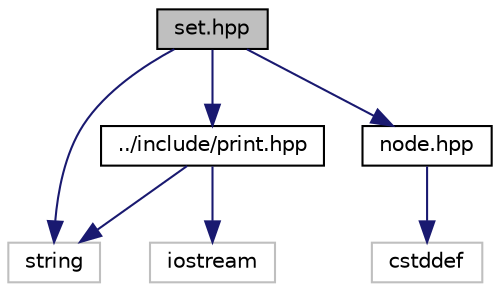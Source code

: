 digraph "set.hpp"
{
 // LATEX_PDF_SIZE
  edge [fontname="Helvetica",fontsize="10",labelfontname="Helvetica",labelfontsize="10"];
  node [fontname="Helvetica",fontsize="10",shape=record];
  Node1 [label="set.hpp",height=0.2,width=0.4,color="black", fillcolor="grey75", style="filled", fontcolor="black",tooltip="Manipular conjuntos."];
  Node1 -> Node2 [color="midnightblue",fontsize="10",style="solid",fontname="Helvetica"];
  Node2 [label="../include/print.hpp",height=0.2,width=0.4,color="black", fillcolor="white", style="filled",URL="$print_8hpp.html",tooltip="Salida a Colores."];
  Node2 -> Node3 [color="midnightblue",fontsize="10",style="solid",fontname="Helvetica"];
  Node3 [label="string",height=0.2,width=0.4,color="grey75", fillcolor="white", style="filled",tooltip=" "];
  Node2 -> Node4 [color="midnightblue",fontsize="10",style="solid",fontname="Helvetica"];
  Node4 [label="iostream",height=0.2,width=0.4,color="grey75", fillcolor="white", style="filled",tooltip=" "];
  Node1 -> Node5 [color="midnightblue",fontsize="10",style="solid",fontname="Helvetica"];
  Node5 [label="node.hpp",height=0.2,width=0.4,color="black", fillcolor="white", style="filled",URL="$node_8hpp.html",tooltip="Clase Node el cual estara compuesto la clase Set."];
  Node5 -> Node6 [color="midnightblue",fontsize="10",style="solid",fontname="Helvetica"];
  Node6 [label="cstddef",height=0.2,width=0.4,color="grey75", fillcolor="white", style="filled",tooltip=" "];
  Node1 -> Node3 [color="midnightblue",fontsize="10",style="solid",fontname="Helvetica"];
}
